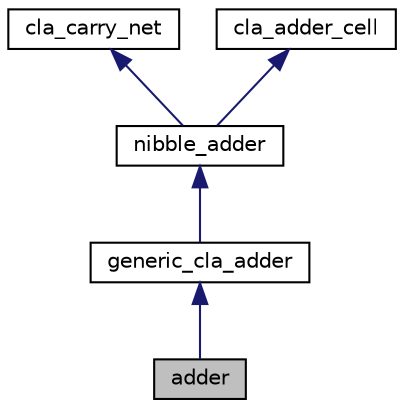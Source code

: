 digraph "adder"
{
  edge [fontname="Helvetica",fontsize="10",labelfontname="Helvetica",labelfontsize="10"];
  node [fontname="Helvetica",fontsize="10",shape=record];
  Node8 [label="adder",height=0.2,width=0.4,color="black", fillcolor="grey75", style="filled", fontcolor="black"];
  Node9 -> Node8 [dir="back",color="midnightblue",fontsize="10",style="solid"];
  Node9 [label="generic_cla_adder",height=0.2,width=0.4,color="black", fillcolor="white", style="filled",URL="$classgeneric__cla__adder.html",tooltip="Adder custom con carry-lookaheadgeneric_cla_adder somma tra loro due addendi ed un carry in ingresso;..."];
  Node10 -> Node9 [dir="back",color="midnightblue",fontsize="10",style="solid"];
  Node10 [label="nibble_adder",height=0.2,width=0.4,color="black", fillcolor="white", style="filled",URL="$classnibble__adder.html",tooltip="Addizionatore con carry-lookahead a quattro bit.La cella somma tra loro due addendi ed un carry in in..."];
  Node11 -> Node10 [dir="back",color="midnightblue",fontsize="10",style="solid"];
  Node11 [label="cla_carry_net",height=0.2,width=0.4,color="black", fillcolor="white", style="filled",URL="$classcla__carry__net.html",tooltip="Rete logica di calcolo dei riporti per un addizionatore a quattro bit con carry lookahead.Permette di anticipare il calcolo dei riporti usando le funzioni \"propagazione\" e \"generazione\" prodotte dai singoli blocchi cla_adder_cell, in modo da ridurre tempo necessario ad effettuare il calcolo di tutti i carry, quindi il tempo necessario a completare la somma. Questo blocco calcola solo i carry, pertanto va connesso ai blocchi cla_adder_cell, per il calcolo materiale della somma, così come indicato dallo schema seguente, il quale rappresenta lo schema completo di un addizionatore a quattro bit:   <div align=&#39;center&#39;>  <img src=\"../../Doc/schemes/nibble_adder.jpg\"/>  </div>  . "];
  Node12 -> Node10 [dir="back",color="midnightblue",fontsize="10",style="solid"];
  Node12 [label="cla_adder_cell",height=0.2,width=0.4,color="black", fillcolor="white", style="filled",URL="$classcla__adder__cell.html",tooltip="Cella base di un addizionatore con carry-lookahead.La cella somma tra loro due addendi ed un carry in..."];
}
